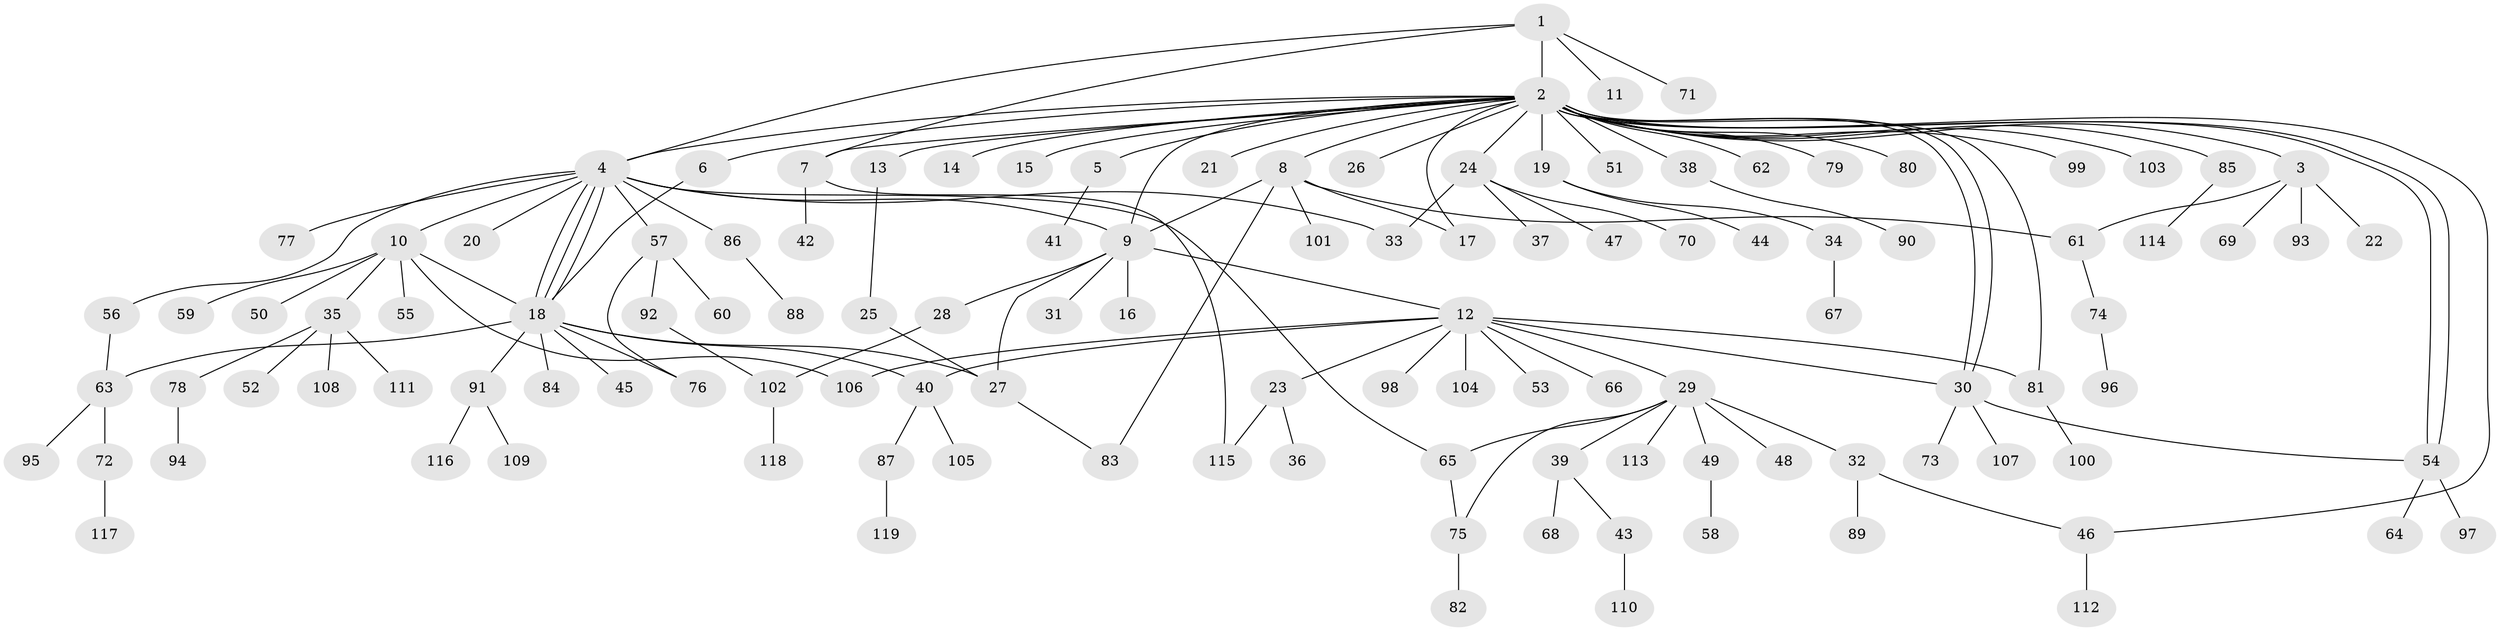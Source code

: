 // coarse degree distribution, {4: 0.06818181818181818, 29: 0.011363636363636364, 6: 0.022727272727272728, 18: 0.011363636363636364, 1: 0.6136363636363636, 2: 0.13636363636363635, 3: 0.07954545454545454, 5: 0.03409090909090909, 7: 0.011363636363636364, 16: 0.011363636363636364}
// Generated by graph-tools (version 1.1) at 2025/41/03/06/25 10:41:49]
// undirected, 119 vertices, 146 edges
graph export_dot {
graph [start="1"]
  node [color=gray90,style=filled];
  1;
  2;
  3;
  4;
  5;
  6;
  7;
  8;
  9;
  10;
  11;
  12;
  13;
  14;
  15;
  16;
  17;
  18;
  19;
  20;
  21;
  22;
  23;
  24;
  25;
  26;
  27;
  28;
  29;
  30;
  31;
  32;
  33;
  34;
  35;
  36;
  37;
  38;
  39;
  40;
  41;
  42;
  43;
  44;
  45;
  46;
  47;
  48;
  49;
  50;
  51;
  52;
  53;
  54;
  55;
  56;
  57;
  58;
  59;
  60;
  61;
  62;
  63;
  64;
  65;
  66;
  67;
  68;
  69;
  70;
  71;
  72;
  73;
  74;
  75;
  76;
  77;
  78;
  79;
  80;
  81;
  82;
  83;
  84;
  85;
  86;
  87;
  88;
  89;
  90;
  91;
  92;
  93;
  94;
  95;
  96;
  97;
  98;
  99;
  100;
  101;
  102;
  103;
  104;
  105;
  106;
  107;
  108;
  109;
  110;
  111;
  112;
  113;
  114;
  115;
  116;
  117;
  118;
  119;
  1 -- 2;
  1 -- 4;
  1 -- 7;
  1 -- 11;
  1 -- 71;
  2 -- 3;
  2 -- 4;
  2 -- 5;
  2 -- 6;
  2 -- 7;
  2 -- 8;
  2 -- 9;
  2 -- 13;
  2 -- 14;
  2 -- 15;
  2 -- 17;
  2 -- 19;
  2 -- 21;
  2 -- 24;
  2 -- 26;
  2 -- 30;
  2 -- 30;
  2 -- 38;
  2 -- 46;
  2 -- 51;
  2 -- 54;
  2 -- 54;
  2 -- 62;
  2 -- 79;
  2 -- 80;
  2 -- 81;
  2 -- 85;
  2 -- 99;
  2 -- 103;
  3 -- 22;
  3 -- 61;
  3 -- 69;
  3 -- 93;
  4 -- 9;
  4 -- 10;
  4 -- 18;
  4 -- 18;
  4 -- 18;
  4 -- 20;
  4 -- 33;
  4 -- 56;
  4 -- 57;
  4 -- 65;
  4 -- 77;
  4 -- 86;
  5 -- 41;
  6 -- 18;
  7 -- 42;
  7 -- 115;
  8 -- 9;
  8 -- 17;
  8 -- 61;
  8 -- 83;
  8 -- 101;
  9 -- 12;
  9 -- 16;
  9 -- 27;
  9 -- 28;
  9 -- 31;
  10 -- 18;
  10 -- 35;
  10 -- 50;
  10 -- 55;
  10 -- 59;
  10 -- 106;
  12 -- 23;
  12 -- 29;
  12 -- 30;
  12 -- 40;
  12 -- 53;
  12 -- 66;
  12 -- 81;
  12 -- 98;
  12 -- 104;
  12 -- 106;
  13 -- 25;
  18 -- 27;
  18 -- 40;
  18 -- 45;
  18 -- 63;
  18 -- 76;
  18 -- 84;
  18 -- 91;
  19 -- 34;
  19 -- 44;
  23 -- 36;
  23 -- 115;
  24 -- 33;
  24 -- 37;
  24 -- 47;
  24 -- 70;
  25 -- 27;
  27 -- 83;
  28 -- 102;
  29 -- 32;
  29 -- 39;
  29 -- 48;
  29 -- 49;
  29 -- 65;
  29 -- 75;
  29 -- 113;
  30 -- 54;
  30 -- 73;
  30 -- 107;
  32 -- 46;
  32 -- 89;
  34 -- 67;
  35 -- 52;
  35 -- 78;
  35 -- 108;
  35 -- 111;
  38 -- 90;
  39 -- 43;
  39 -- 68;
  40 -- 87;
  40 -- 105;
  43 -- 110;
  46 -- 112;
  49 -- 58;
  54 -- 64;
  54 -- 97;
  56 -- 63;
  57 -- 60;
  57 -- 76;
  57 -- 92;
  61 -- 74;
  63 -- 72;
  63 -- 95;
  65 -- 75;
  72 -- 117;
  74 -- 96;
  75 -- 82;
  78 -- 94;
  81 -- 100;
  85 -- 114;
  86 -- 88;
  87 -- 119;
  91 -- 109;
  91 -- 116;
  92 -- 102;
  102 -- 118;
}
